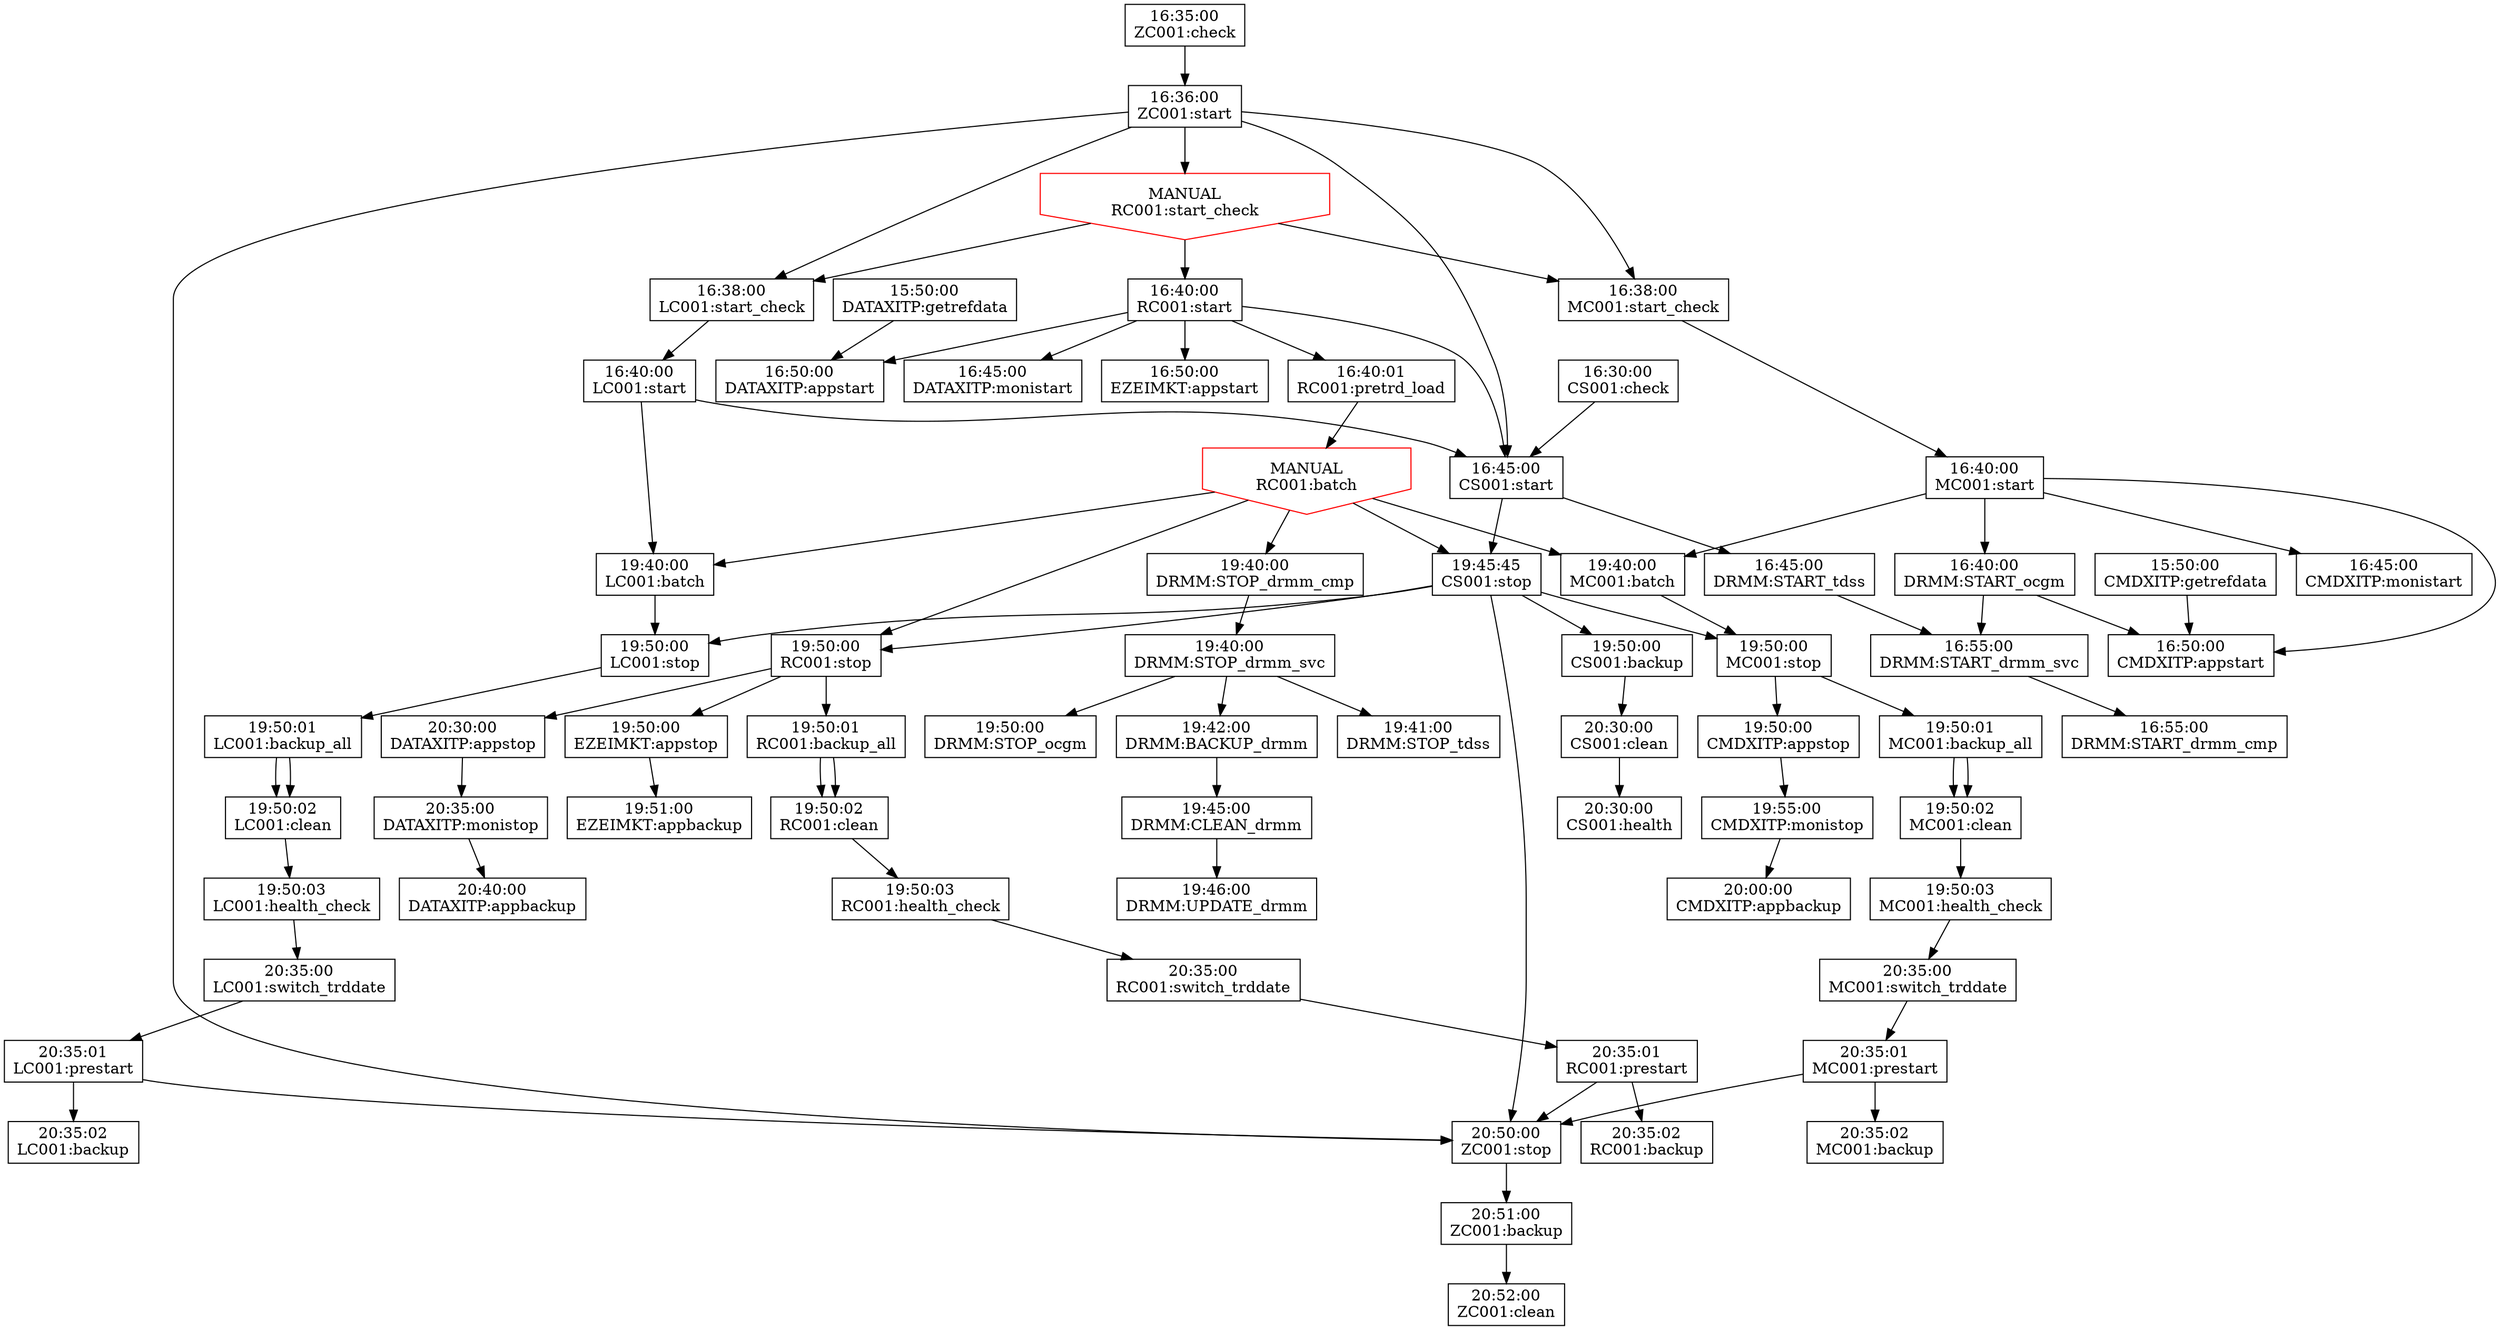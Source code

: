 digraph TOP_graph {
	1 [label="16:55:00
DRMM:START_drmm_svc" shape=box]
	2 [label="19:40:00
DRMM:STOP_drmm_svc" shape=box]
	3 [label="16:55:00
DRMM:START_drmm_cmp" shape=box]
	4 [label="19:40:00
DRMM:STOP_drmm_cmp" shape=box]
	6 [label="19:42:00
DRMM:BACKUP_drmm" shape=box]
	7 [label="19:45:00
DRMM:CLEAN_drmm" shape=box]
	8 [label="19:46:00
DRMM:UPDATE_drmm" shape=box]
	9 [label="16:45:00
DRMM:START_tdss" shape=box]
	10 [label="19:41:00
DRMM:STOP_tdss" shape=box]
	11 [label="16:40:00
DRMM:START_ocgm" shape=box]
	12 [label="19:50:00
DRMM:STOP_ocgm" shape=box]
	13 [label="16:30:00
CS001:check" shape=box]
	14 [label="16:45:00
CS001:start" shape=box]
	15 [label="19:45:45
CS001:stop" shape=box]
	16 [label="19:50:00
CS001:backup" shape=box]
	17 [label="20:30:00
CS001:clean" shape=box]
	18 [label="20:30:00
CS001:health" shape=box]
	30 [label="15:50:00
CMDXITP:getrefdata" shape=box]
	31 [label="16:45:00
CMDXITP:monistart" shape=box]
	32 [label="16:50:00
CMDXITP:appstart" shape=box]
	33 [label="19:50:00
CMDXITP:appstop" shape=box]
	34 [label="19:55:00
CMDXITP:monistop" shape=box]
	35 [label="20:00:00
CMDXITP:appbackup" shape=box]
	41 [label="15:50:00
DATAXITP:getrefdata" shape=box]
	42 [label="16:45:00
DATAXITP:monistart" shape=box]
	43 [label="16:50:00
DATAXITP:appstart" shape=box]
	44 [label="20:30:00
DATAXITP:appstop" shape=box]
	45 [label="20:35:00
DATAXITP:monistop" shape=box]
	46 [label="20:40:00
DATAXITP:appbackup" shape=box]
	47 [label="16:50:00
EZEIMKT:appstart" shape=box]
	48 [label="19:50:00
EZEIMKT:appstop" shape=box]
	49 [label="19:51:00
EZEIMKT:appbackup" shape=box]
	51 [label="16:40:00
RC001:start" shape=box]
	52 [label="16:40:01
RC001:pretrd_load" shape=box]
	53 [label="19:50:00
RC001:stop" shape=box]
	54 [label="19:50:01
RC001:backup_all" shape=box]
	55 [label="19:50:02
RC001:clean" shape=box]
	56 [label="19:50:03
RC001:health_check" shape=box]
	57 [label="20:35:00
RC001:switch_trddate" shape=box]
	58 [label="20:35:01
RC001:prestart" shape=box]
	59 [label="20:35:02
RC001:backup" shape=box]
	60 [label="MANUAL
RC001:start_check" color=red shape=invhouse]
	61 [label="MANUAL
RC001:batch" color=red shape=invhouse]
	77 [label="16:38:00
MC001:start_check" shape=box]
	78 [label="16:40:00
MC001:start" shape=box]
	79 [label="19:40:00
MC001:batch" shape=box]
	80 [label="19:50:00
MC001:stop" shape=box]
	81 [label="19:50:01
MC001:backup_all" shape=box]
	82 [label="19:50:02
MC001:clean" shape=box]
	83 [label="19:50:03
MC001:health_check" shape=box]
	84 [label="20:35:00
MC001:switch_trddate" shape=box]
	85 [label="20:35:01
MC001:prestart" shape=box]
	86 [label="20:35:02
MC001:backup" shape=box]
	101 [label="16:38:00
LC001:start_check" shape=box]
	102 [label="16:40:00
LC001:start" shape=box]
	103 [label="19:40:00
LC001:batch" shape=box]
	104 [label="19:50:00
LC001:stop" shape=box]
	105 [label="19:50:01
LC001:backup_all" shape=box]
	106 [label="19:50:02
LC001:clean" shape=box]
	107 [label="19:50:03
LC001:health_check" shape=box]
	108 [label="20:35:00
LC001:switch_trddate" shape=box]
	109 [label="20:35:01
LC001:prestart" shape=box]
	110 [label="20:35:02
LC001:backup" shape=box]
	125 [label="16:35:00
ZC001:check" shape=box]
	126 [label="16:36:00
ZC001:start" shape=box]
	127 [label="20:50:00
ZC001:stop" shape=box]
	128 [label="20:51:00
ZC001:backup" shape=box]
	129 [label="20:52:00
ZC001:clean" shape=box]
	11 -> 1
	9 -> 1
	4 -> 2
	1 -> 3
	61 -> 4
	2 -> 6
	6 -> 7
	7 -> 8
	14 -> 9
	2 -> 10
	78 -> 11
	2 -> 12
	126 -> 14
	102 -> 14
	51 -> 14
	13 -> 14
	61 -> 15
	14 -> 15
	15 -> 16
	16 -> 17
	17 -> 18
	78 -> 31
	78 -> 32
	30 -> 32
	11 -> 32
	80 -> 33
	33 -> 34
	34 -> 35
	51 -> 42
	51 -> 43
	41 -> 43
	53 -> 44
	44 -> 45
	45 -> 46
	51 -> 47
	53 -> 48
	48 -> 49
	60 -> 51
	51 -> 52
	61 -> 53
	15 -> 53
	53 -> 54
	54 -> 55
	54 -> 55
	55 -> 56
	56 -> 57
	57 -> 58
	58 -> 59
	126 -> 60
	52 -> 61
	126 -> 77
	60 -> 77
	77 -> 78
	78 -> 79
	61 -> 79
	79 -> 80
	15 -> 80
	80 -> 81
	81 -> 82
	81 -> 82
	82 -> 83
	83 -> 84
	84 -> 85
	85 -> 86
	126 -> 101
	60 -> 101
	101 -> 102
	102 -> 103
	61 -> 103
	103 -> 104
	15 -> 104
	104 -> 105
	105 -> 106
	105 -> 106
	106 -> 107
	107 -> 108
	108 -> 109
	109 -> 110
	125 -> 126
	126 -> 127
	15 -> 127
	109 -> 127
	58 -> 127
	85 -> 127
	127 -> 128
	128 -> 129
}
